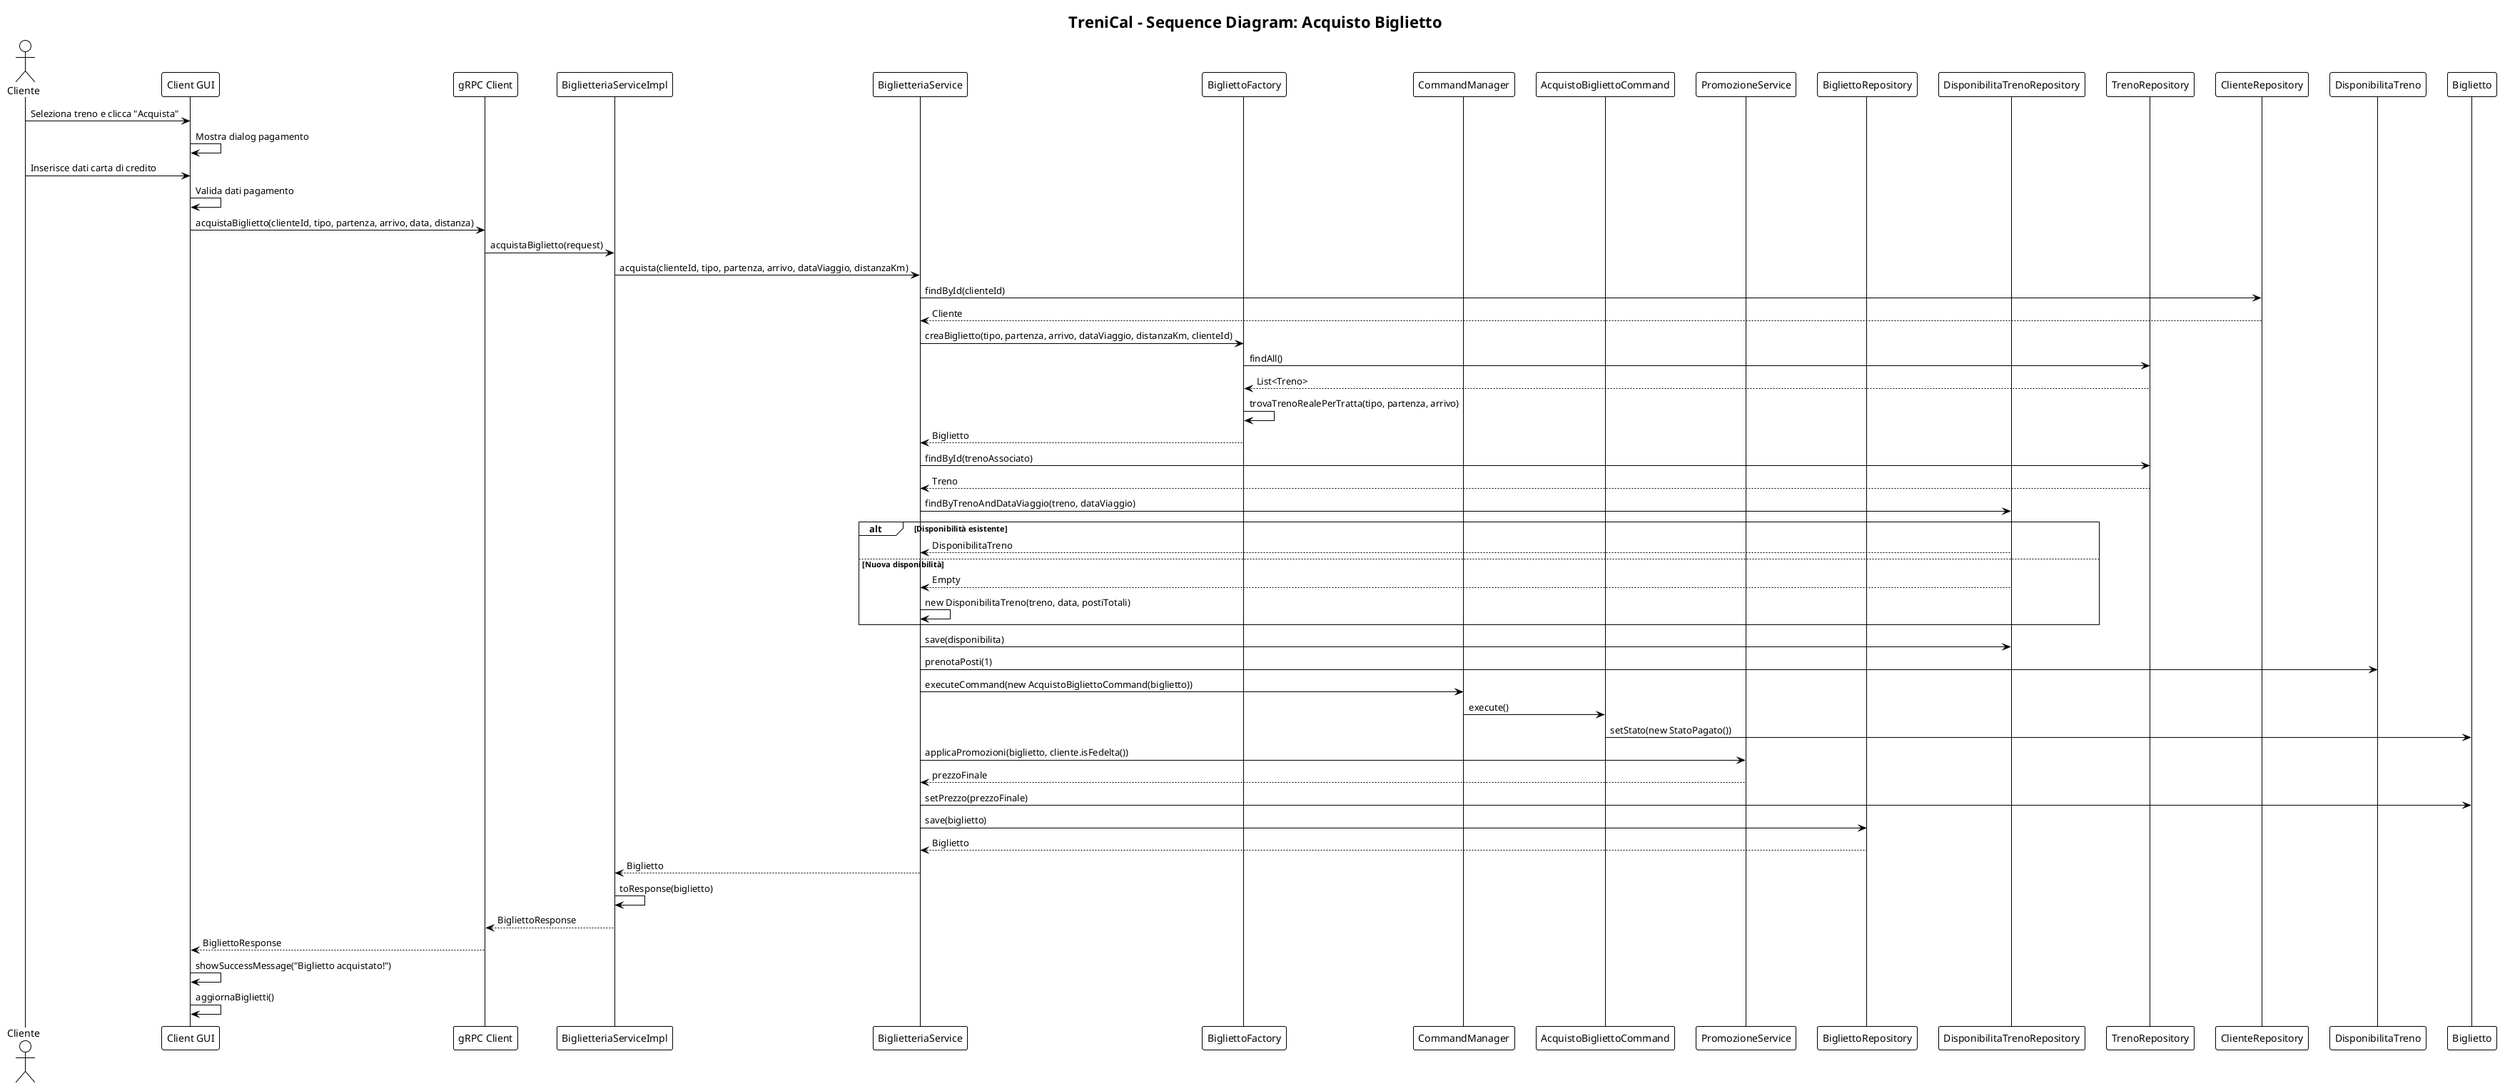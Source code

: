 @startuml
!theme plain
title TreniCal - Sequence Diagram: Acquisto Biglietto

actor Cliente as C
participant "Client GUI" as GUI
participant "gRPC Client" as GC
participant "BiglietteriaServiceImpl" as BSI
participant "BiglietteriaService" as BS
participant "BigliettoFactory" as BF
participant "CommandManager" as CM
participant "AcquistoBigliettoCommand" as ABC
participant "PromozioneService" as PS
participant "BigliettoRepository" as BR
participant "DisponibilitaTrenoRepository" as DTR
participant "TrenoRepository" as TR

C -> GUI: Seleziona treno e clicca "Acquista"
GUI -> GUI: Mostra dialog pagamento
C -> GUI: Inserisce dati carta di credito
GUI -> GUI: Valida dati pagamento
GUI -> GC: acquistaBiglietto(clienteId, tipo, partenza, arrivo, data, distanza)

GC -> BSI: acquistaBiglietto(request)
BSI -> BS: acquista(clienteId, tipo, partenza, arrivo, dataViaggio, distanzaKm)

BS -> "ClienteRepository": findById(clienteId)
"ClienteRepository" --> BS: Cliente

BS -> BF: creaBiglietto(tipo, partenza, arrivo, dataViaggio, distanzaKm, clienteId)
BF -> TR: findAll()
TR --> BF: List<Treno>
BF -> BF: trovaTrenoRealePerTratta(tipo, partenza, arrivo)
BF --> BS: Biglietto

BS -> TR: findById(trenoAssociato)
TR --> BS: Treno

BS -> DTR: findByTrenoAndDataViaggio(treno, dataViaggio)
alt Disponibilità esistente
    DTR --> BS: DisponibilitaTreno
else Nuova disponibilità
    DTR --> BS: Empty
    BS -> BS: new DisponibilitaTreno(treno, data, postiTotali)
end

BS -> DTR: save(disponibilita)
BS -> "DisponibilitaTreno": prenotaPosti(1)

BS -> CM: executeCommand(new AcquistoBigliettoCommand(biglietto))
CM -> ABC: execute()
ABC -> "Biglietto": setStato(new StatoPagato())

BS -> PS: applicaPromozioni(biglietto, cliente.isFedelta())
PS --> BS: prezzoFinale

BS -> "Biglietto": setPrezzo(prezzoFinale)
BS -> BR: save(biglietto)
BR --> BS: Biglietto

BS --> BSI: Biglietto
BSI -> BSI: toResponse(biglietto)
BSI --> GC: BigliettoResponse

GC --> GUI: BigliettoResponse
GUI -> GUI: showSuccessMessage("Biglietto acquistato!")
GUI -> GUI: aggiornaBiglietti()

@enduml
